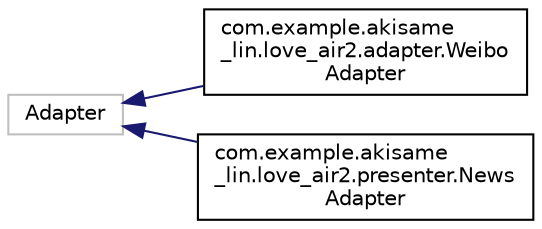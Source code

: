 digraph "类继承关系图"
{
 // LATEX_PDF_SIZE
  edge [fontname="Helvetica",fontsize="10",labelfontname="Helvetica",labelfontsize="10"];
  node [fontname="Helvetica",fontsize="10",shape=record];
  rankdir="LR";
  Node64 [label="Adapter",height=0.2,width=0.4,color="grey75", fillcolor="white", style="filled",tooltip=" "];
  Node64 -> Node0 [dir="back",color="midnightblue",fontsize="10",style="solid",fontname="Helvetica"];
  Node0 [label="com.example.akisame\l_lin.love_air2.adapter.Weibo\lAdapter",height=0.2,width=0.4,color="black", fillcolor="white", style="filled",URL="$classcom_1_1example_1_1akisame__lin_1_1love__air2_1_1adapter_1_1_weibo_adapter.html",tooltip=" "];
  Node64 -> Node66 [dir="back",color="midnightblue",fontsize="10",style="solid",fontname="Helvetica"];
  Node66 [label="com.example.akisame\l_lin.love_air2.presenter.News\lAdapter",height=0.2,width=0.4,color="black", fillcolor="white", style="filled",URL="$classcom_1_1example_1_1akisame__lin_1_1love__air2_1_1presenter_1_1_news_adapter.html",tooltip=" "];
}
